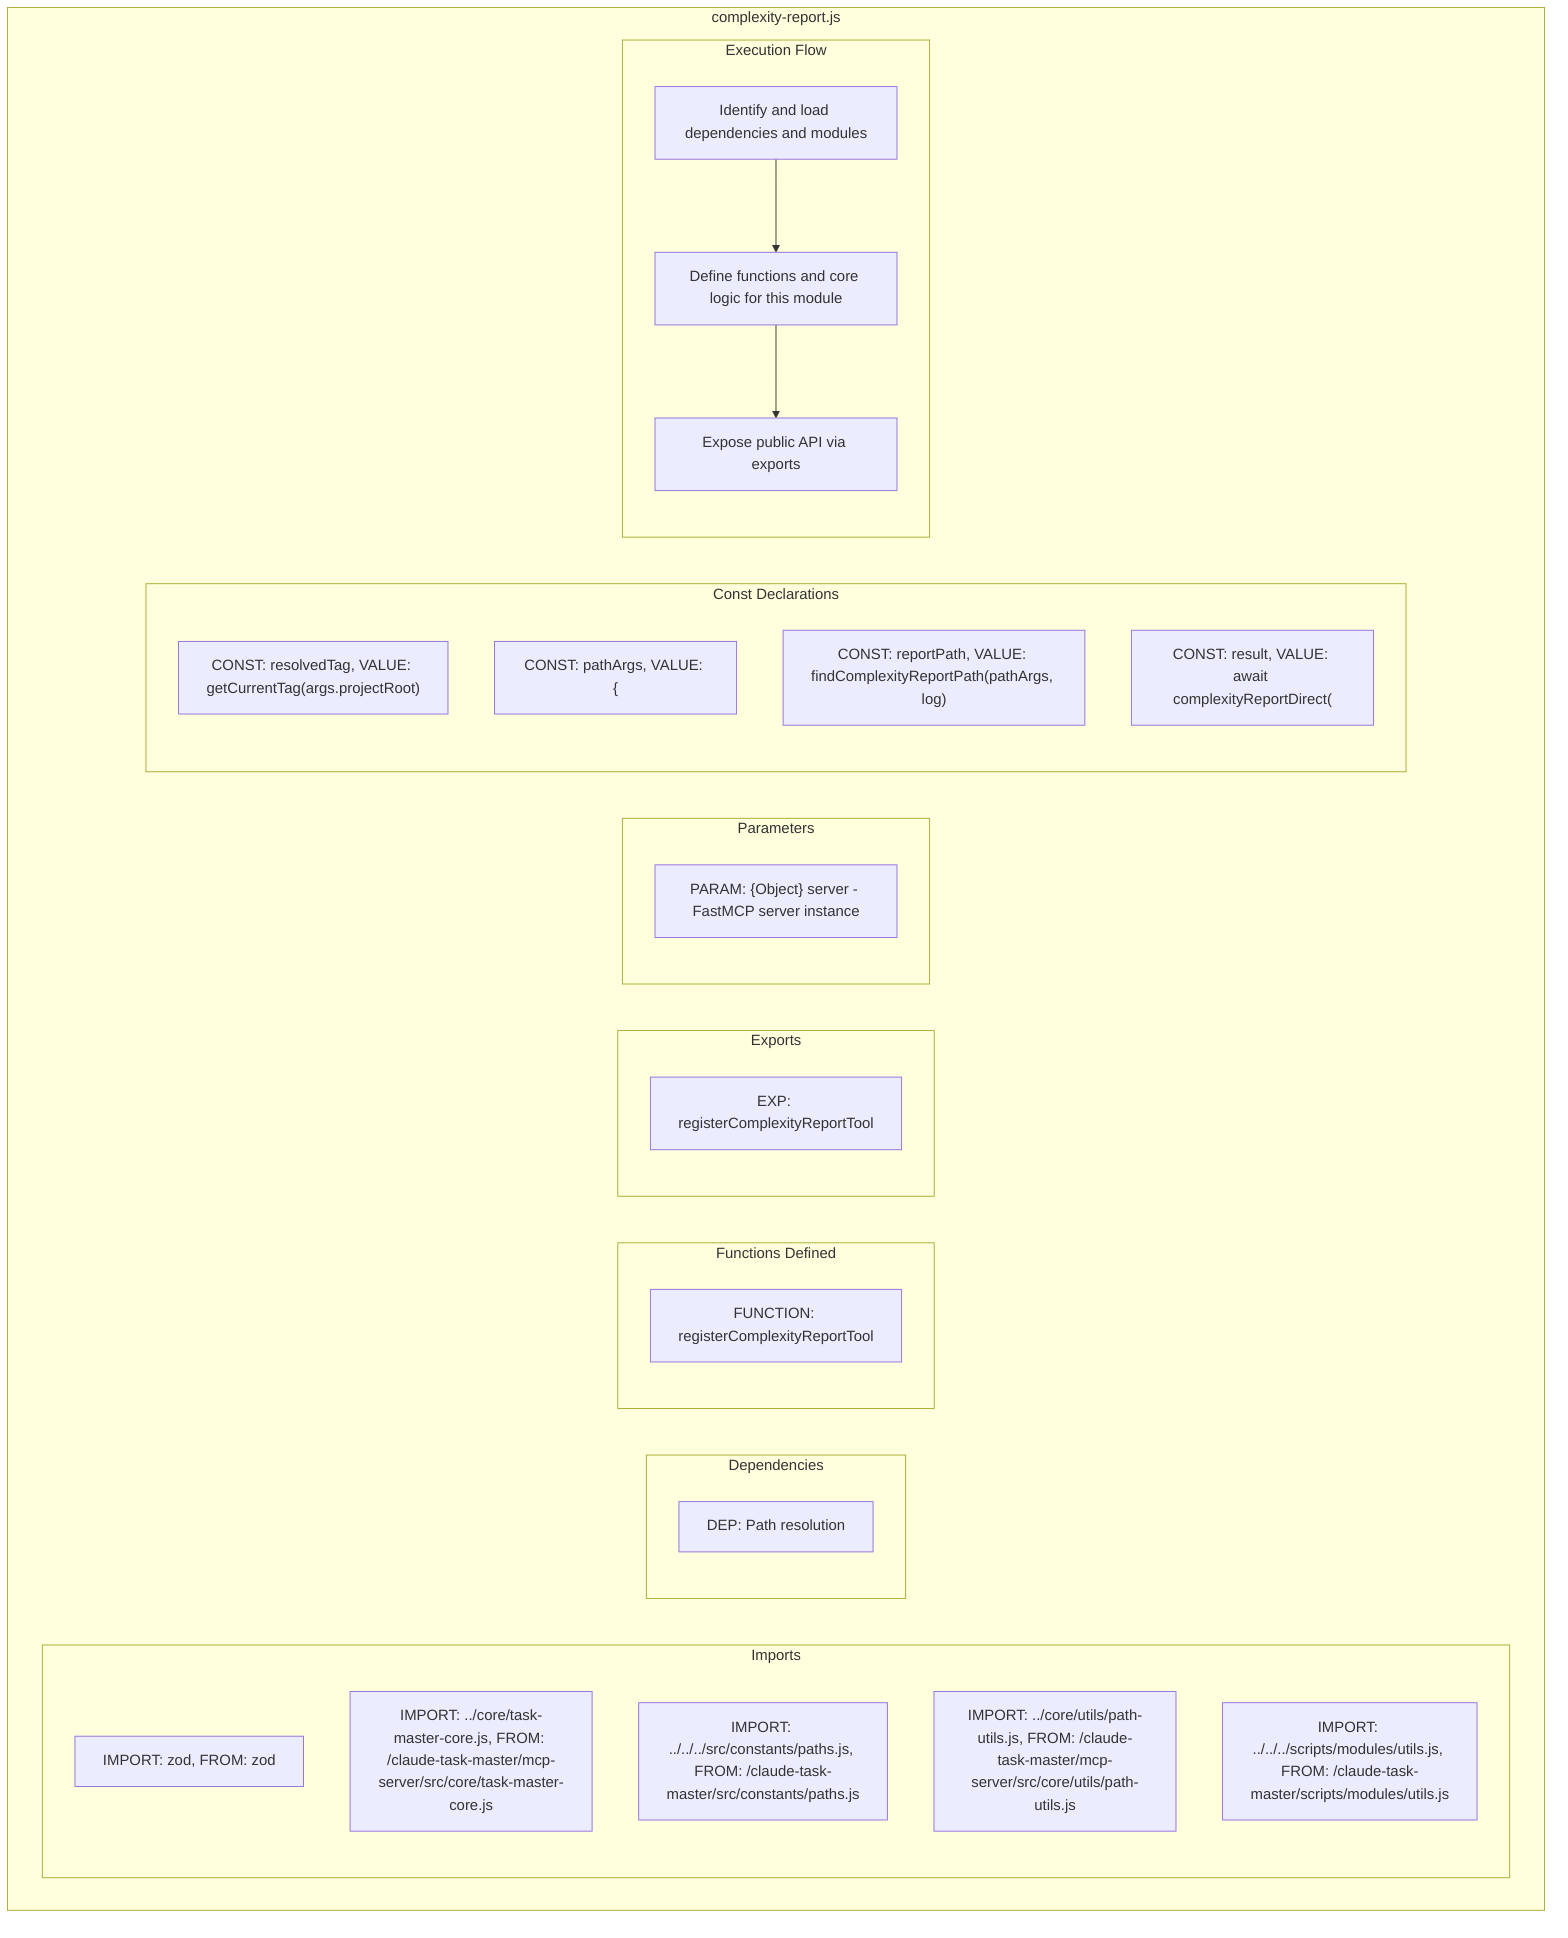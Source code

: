 flowchart TB
    subgraph Imports["Imports"]
        I1["IMPORT: zod, FROM: zod"]
        I2["IMPORT: ../core/task-master-core.js, FROM: /claude-task-master/mcp-server/src/core/task-master-core.js"]
        I3["IMPORT: ../../../src/constants/paths.js, FROM: /claude-task-master/src/constants/paths.js"]
        I4["IMPORT: ../core/utils/path-utils.js, FROM: /claude-task-master/mcp-server/src/core/utils/path-utils.js"]
        I5["IMPORT: ../../../scripts/modules/utils.js, FROM: /claude-task-master/scripts/modules/utils.js"]
    end
    subgraph Dependencies["Dependencies"]
        D1["DEP: Path resolution"]
    end
    subgraph FunctionsDefined["Functions Defined"]
        FU1["FUNCTION: registerComplexityReportTool"]
    end
    subgraph Exports["Exports"]
        E1["EXP: registerComplexityReportTool"]
    end
    subgraph Parameters["Parameters"]
        P1["PARAM: {Object} server - FastMCP server instance"]
    end
    subgraph Constants["Const Declarations"]
        C1["CONST: resolvedTag, VALUE: getCurrentTag(args.projectRoot)"]
        C2["CONST: pathArgs, VALUE: {"]
        C3["CONST: reportPath, VALUE: findComplexityReportPath(pathArgs, log)"]
        C4["CONST: result, VALUE: await complexityReportDirect("]
    end
    subgraph ExecutionFlow["Execution Flow"]
        FL1["Identify and load dependencies and modules"]
        FL2["Define functions and core logic for this module"]
        FL3["Expose public API via exports"]
    end
    subgraph FileName["complexity-report.js"]
        Imports
        Dependencies
        FunctionsDefined
        Exports
        Parameters
        Constants
        ExecutionFlow
    end
    FL1 --> FL2
    FL2 --> FL3